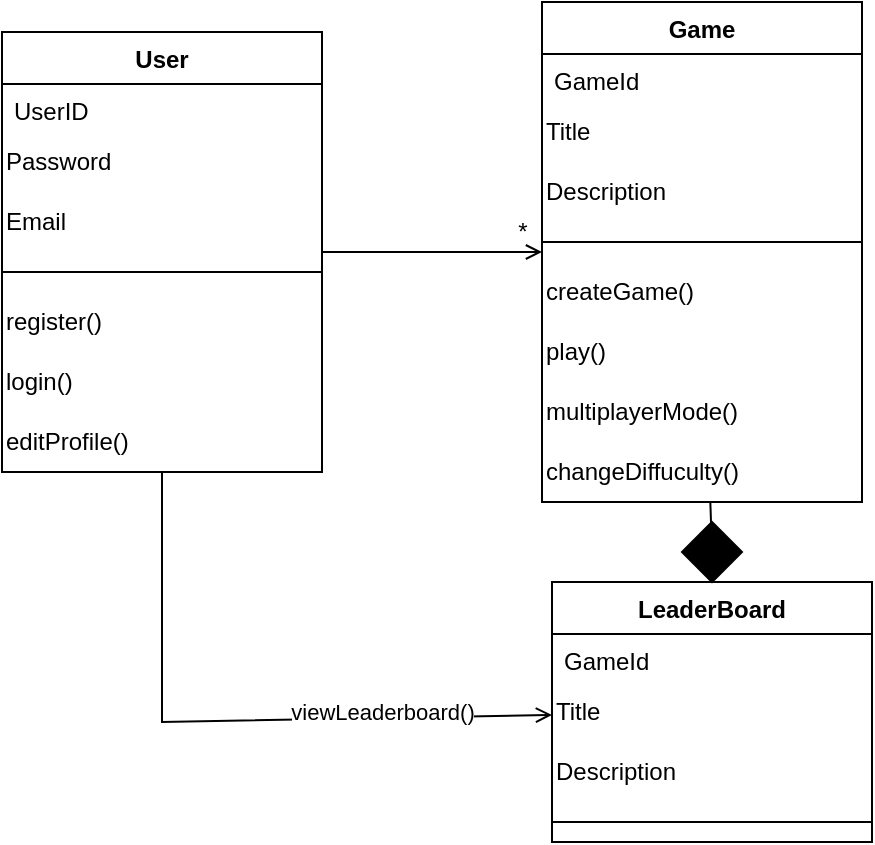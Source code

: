 <mxfile version="22.0.4" type="github">
  <diagram name="Page-1" id="pY-ZFwiOUdIzHV5ewGn6">
    <mxGraphModel dx="880" dy="693" grid="1" gridSize="10" guides="1" tooltips="1" connect="1" arrows="1" fold="1" page="1" pageScale="1" pageWidth="850" pageHeight="1100" math="0" shadow="0">
      <root>
        <mxCell id="0" />
        <mxCell id="1" parent="0" />
        <mxCell id="7C8xcJrHrY4QOSxnhiZb-1" value="User" style="swimlane;fontStyle=1;align=center;verticalAlign=top;childLayout=stackLayout;horizontal=1;startSize=26;horizontalStack=0;resizeParent=1;resizeParentMax=0;resizeLast=0;collapsible=1;marginBottom=0;whiteSpace=wrap;html=1;" vertex="1" parent="1">
          <mxGeometry x="180" y="175" width="160" height="220" as="geometry" />
        </mxCell>
        <mxCell id="7C8xcJrHrY4QOSxnhiZb-2" value="UserID" style="text;strokeColor=none;fillColor=none;align=left;verticalAlign=top;spacingLeft=4;spacingRight=4;overflow=hidden;rotatable=0;points=[[0,0.5],[1,0.5]];portConstraint=eastwest;whiteSpace=wrap;html=1;" vertex="1" parent="7C8xcJrHrY4QOSxnhiZb-1">
          <mxGeometry y="26" width="160" height="24" as="geometry" />
        </mxCell>
        <mxCell id="7C8xcJrHrY4QOSxnhiZb-5" value="Password" style="text;html=1;align=left;verticalAlign=middle;resizable=0;points=[];autosize=1;strokeColor=none;fillColor=none;" vertex="1" parent="7C8xcJrHrY4QOSxnhiZb-1">
          <mxGeometry y="50" width="160" height="30" as="geometry" />
        </mxCell>
        <mxCell id="7C8xcJrHrY4QOSxnhiZb-6" value="Email" style="text;html=1;align=left;verticalAlign=middle;resizable=0;points=[];autosize=1;strokeColor=none;fillColor=none;" vertex="1" parent="7C8xcJrHrY4QOSxnhiZb-1">
          <mxGeometry y="80" width="160" height="30" as="geometry" />
        </mxCell>
        <mxCell id="7C8xcJrHrY4QOSxnhiZb-3" value="" style="line;strokeWidth=1;fillColor=none;align=left;verticalAlign=middle;spacingTop=-1;spacingLeft=3;spacingRight=3;rotatable=0;labelPosition=right;points=[];portConstraint=eastwest;strokeColor=inherit;" vertex="1" parent="7C8xcJrHrY4QOSxnhiZb-1">
          <mxGeometry y="110" width="160" height="20" as="geometry" />
        </mxCell>
        <mxCell id="7C8xcJrHrY4QOSxnhiZb-8" value="register()" style="text;html=1;align=left;verticalAlign=middle;resizable=0;points=[];autosize=1;strokeColor=none;fillColor=none;" vertex="1" parent="7C8xcJrHrY4QOSxnhiZb-1">
          <mxGeometry y="130" width="160" height="30" as="geometry" />
        </mxCell>
        <mxCell id="7C8xcJrHrY4QOSxnhiZb-10" value="login()" style="text;html=1;align=left;verticalAlign=middle;resizable=0;points=[];autosize=1;strokeColor=none;fillColor=none;" vertex="1" parent="7C8xcJrHrY4QOSxnhiZb-1">
          <mxGeometry y="160" width="160" height="30" as="geometry" />
        </mxCell>
        <mxCell id="7C8xcJrHrY4QOSxnhiZb-11" value="editProfile()" style="text;html=1;align=left;verticalAlign=middle;resizable=0;points=[];autosize=1;strokeColor=none;fillColor=none;" vertex="1" parent="7C8xcJrHrY4QOSxnhiZb-1">
          <mxGeometry y="190" width="160" height="30" as="geometry" />
        </mxCell>
        <mxCell id="7C8xcJrHrY4QOSxnhiZb-12" value="Game" style="swimlane;fontStyle=1;align=center;verticalAlign=top;childLayout=stackLayout;horizontal=1;startSize=26;horizontalStack=0;resizeParent=1;resizeParentMax=0;resizeLast=0;collapsible=1;marginBottom=0;whiteSpace=wrap;html=1;" vertex="1" parent="1">
          <mxGeometry x="450" y="160" width="160" height="250" as="geometry" />
        </mxCell>
        <mxCell id="7C8xcJrHrY4QOSxnhiZb-13" value="GameId" style="text;strokeColor=none;fillColor=none;align=left;verticalAlign=top;spacingLeft=4;spacingRight=4;overflow=hidden;rotatable=0;points=[[0,0.5],[1,0.5]];portConstraint=eastwest;whiteSpace=wrap;html=1;" vertex="1" parent="7C8xcJrHrY4QOSxnhiZb-12">
          <mxGeometry y="26" width="160" height="24" as="geometry" />
        </mxCell>
        <mxCell id="7C8xcJrHrY4QOSxnhiZb-14" value="Title" style="text;html=1;align=left;verticalAlign=middle;resizable=0;points=[];autosize=1;strokeColor=none;fillColor=none;" vertex="1" parent="7C8xcJrHrY4QOSxnhiZb-12">
          <mxGeometry y="50" width="160" height="30" as="geometry" />
        </mxCell>
        <mxCell id="7C8xcJrHrY4QOSxnhiZb-15" value="Description" style="text;html=1;align=left;verticalAlign=middle;resizable=0;points=[];autosize=1;strokeColor=none;fillColor=none;" vertex="1" parent="7C8xcJrHrY4QOSxnhiZb-12">
          <mxGeometry y="80" width="160" height="30" as="geometry" />
        </mxCell>
        <mxCell id="7C8xcJrHrY4QOSxnhiZb-16" value="" style="line;strokeWidth=1;fillColor=none;align=left;verticalAlign=middle;spacingTop=-1;spacingLeft=3;spacingRight=3;rotatable=0;labelPosition=right;points=[];portConstraint=eastwest;strokeColor=inherit;" vertex="1" parent="7C8xcJrHrY4QOSxnhiZb-12">
          <mxGeometry y="110" width="160" height="20" as="geometry" />
        </mxCell>
        <mxCell id="7C8xcJrHrY4QOSxnhiZb-17" value="createGame()" style="text;html=1;align=left;verticalAlign=middle;resizable=0;points=[];autosize=1;strokeColor=none;fillColor=none;" vertex="1" parent="7C8xcJrHrY4QOSxnhiZb-12">
          <mxGeometry y="130" width="160" height="30" as="geometry" />
        </mxCell>
        <mxCell id="7C8xcJrHrY4QOSxnhiZb-18" value="play()" style="text;html=1;align=left;verticalAlign=middle;resizable=0;points=[];autosize=1;strokeColor=none;fillColor=none;" vertex="1" parent="7C8xcJrHrY4QOSxnhiZb-12">
          <mxGeometry y="160" width="160" height="30" as="geometry" />
        </mxCell>
        <mxCell id="7C8xcJrHrY4QOSxnhiZb-19" value="multiplayerMode()" style="text;html=1;align=left;verticalAlign=middle;resizable=0;points=[];autosize=1;strokeColor=none;fillColor=none;" vertex="1" parent="7C8xcJrHrY4QOSxnhiZb-12">
          <mxGeometry y="190" width="160" height="30" as="geometry" />
        </mxCell>
        <mxCell id="7C8xcJrHrY4QOSxnhiZb-21" value="changeDiffuculty()" style="text;html=1;align=left;verticalAlign=middle;resizable=0;points=[];autosize=1;strokeColor=none;fillColor=none;" vertex="1" parent="7C8xcJrHrY4QOSxnhiZb-12">
          <mxGeometry y="220" width="160" height="30" as="geometry" />
        </mxCell>
        <mxCell id="7C8xcJrHrY4QOSxnhiZb-22" value="" style="endArrow=open;html=1;rounded=0;endFill=0;" edge="1" parent="1" source="7C8xcJrHrY4QOSxnhiZb-1" target="7C8xcJrHrY4QOSxnhiZb-12">
          <mxGeometry width="50" height="50" relative="1" as="geometry">
            <mxPoint x="420" y="380" as="sourcePoint" />
            <mxPoint x="470" y="330" as="targetPoint" />
          </mxGeometry>
        </mxCell>
        <mxCell id="7C8xcJrHrY4QOSxnhiZb-23" value="*" style="text;html=1;align=center;verticalAlign=middle;resizable=0;points=[];autosize=1;strokeColor=none;fillColor=none;" vertex="1" parent="1">
          <mxGeometry x="425" y="260" width="30" height="30" as="geometry" />
        </mxCell>
        <mxCell id="7C8xcJrHrY4QOSxnhiZb-24" value="LeaderBoard" style="swimlane;fontStyle=1;align=center;verticalAlign=top;childLayout=stackLayout;horizontal=1;startSize=26;horizontalStack=0;resizeParent=1;resizeParentMax=0;resizeLast=0;collapsible=1;marginBottom=0;whiteSpace=wrap;html=1;" vertex="1" parent="1">
          <mxGeometry x="455" y="450" width="160" height="130" as="geometry" />
        </mxCell>
        <mxCell id="7C8xcJrHrY4QOSxnhiZb-25" value="GameId" style="text;strokeColor=none;fillColor=none;align=left;verticalAlign=top;spacingLeft=4;spacingRight=4;overflow=hidden;rotatable=0;points=[[0,0.5],[1,0.5]];portConstraint=eastwest;whiteSpace=wrap;html=1;" vertex="1" parent="7C8xcJrHrY4QOSxnhiZb-24">
          <mxGeometry y="26" width="160" height="24" as="geometry" />
        </mxCell>
        <mxCell id="7C8xcJrHrY4QOSxnhiZb-26" value="Title" style="text;html=1;align=left;verticalAlign=middle;resizable=0;points=[];autosize=1;strokeColor=none;fillColor=none;" vertex="1" parent="7C8xcJrHrY4QOSxnhiZb-24">
          <mxGeometry y="50" width="160" height="30" as="geometry" />
        </mxCell>
        <mxCell id="7C8xcJrHrY4QOSxnhiZb-27" value="Description" style="text;html=1;align=left;verticalAlign=middle;resizable=0;points=[];autosize=1;strokeColor=none;fillColor=none;" vertex="1" parent="7C8xcJrHrY4QOSxnhiZb-24">
          <mxGeometry y="80" width="160" height="30" as="geometry" />
        </mxCell>
        <mxCell id="7C8xcJrHrY4QOSxnhiZb-28" value="" style="line;strokeWidth=1;fillColor=none;align=left;verticalAlign=middle;spacingTop=-1;spacingLeft=3;spacingRight=3;rotatable=0;labelPosition=right;points=[];portConstraint=eastwest;strokeColor=inherit;" vertex="1" parent="7C8xcJrHrY4QOSxnhiZb-24">
          <mxGeometry y="110" width="160" height="20" as="geometry" />
        </mxCell>
        <mxCell id="7C8xcJrHrY4QOSxnhiZb-33" value="" style="endArrow=none;html=1;rounded=0;endFill=0;" edge="1" parent="1" source="7C8xcJrHrY4QOSxnhiZb-34" target="7C8xcJrHrY4QOSxnhiZb-24">
          <mxGeometry width="50" height="50" relative="1" as="geometry">
            <mxPoint x="380" y="510" as="sourcePoint" />
            <mxPoint x="430" y="460" as="targetPoint" />
          </mxGeometry>
        </mxCell>
        <mxCell id="7C8xcJrHrY4QOSxnhiZb-36" value="" style="endArrow=none;html=1;rounded=0;endFill=0;" edge="1" parent="1" source="7C8xcJrHrY4QOSxnhiZb-12" target="7C8xcJrHrY4QOSxnhiZb-34">
          <mxGeometry width="50" height="50" relative="1" as="geometry">
            <mxPoint x="532" y="410" as="sourcePoint" />
            <mxPoint x="533" y="460" as="targetPoint" />
          </mxGeometry>
        </mxCell>
        <mxCell id="7C8xcJrHrY4QOSxnhiZb-34" value="" style="rhombus;whiteSpace=wrap;html=1;fillColor=#000000;" vertex="1" parent="1">
          <mxGeometry x="520" y="420" width="30" height="30" as="geometry" />
        </mxCell>
        <mxCell id="7C8xcJrHrY4QOSxnhiZb-37" value="" style="endArrow=open;html=1;rounded=0;endFill=0;" edge="1" parent="1" source="7C8xcJrHrY4QOSxnhiZb-1" target="7C8xcJrHrY4QOSxnhiZb-24">
          <mxGeometry width="50" height="50" relative="1" as="geometry">
            <mxPoint x="380" y="510" as="sourcePoint" />
            <mxPoint x="430" y="460" as="targetPoint" />
            <Array as="points">
              <mxPoint x="260" y="520" />
            </Array>
          </mxGeometry>
        </mxCell>
        <mxCell id="7C8xcJrHrY4QOSxnhiZb-38" value="viewLeaderboard()" style="edgeLabel;html=1;align=center;verticalAlign=middle;resizable=0;points=[];" vertex="1" connectable="0" parent="7C8xcJrHrY4QOSxnhiZb-37">
          <mxGeometry x="0.467" y="3" relative="1" as="geometry">
            <mxPoint as="offset" />
          </mxGeometry>
        </mxCell>
      </root>
    </mxGraphModel>
  </diagram>
</mxfile>
